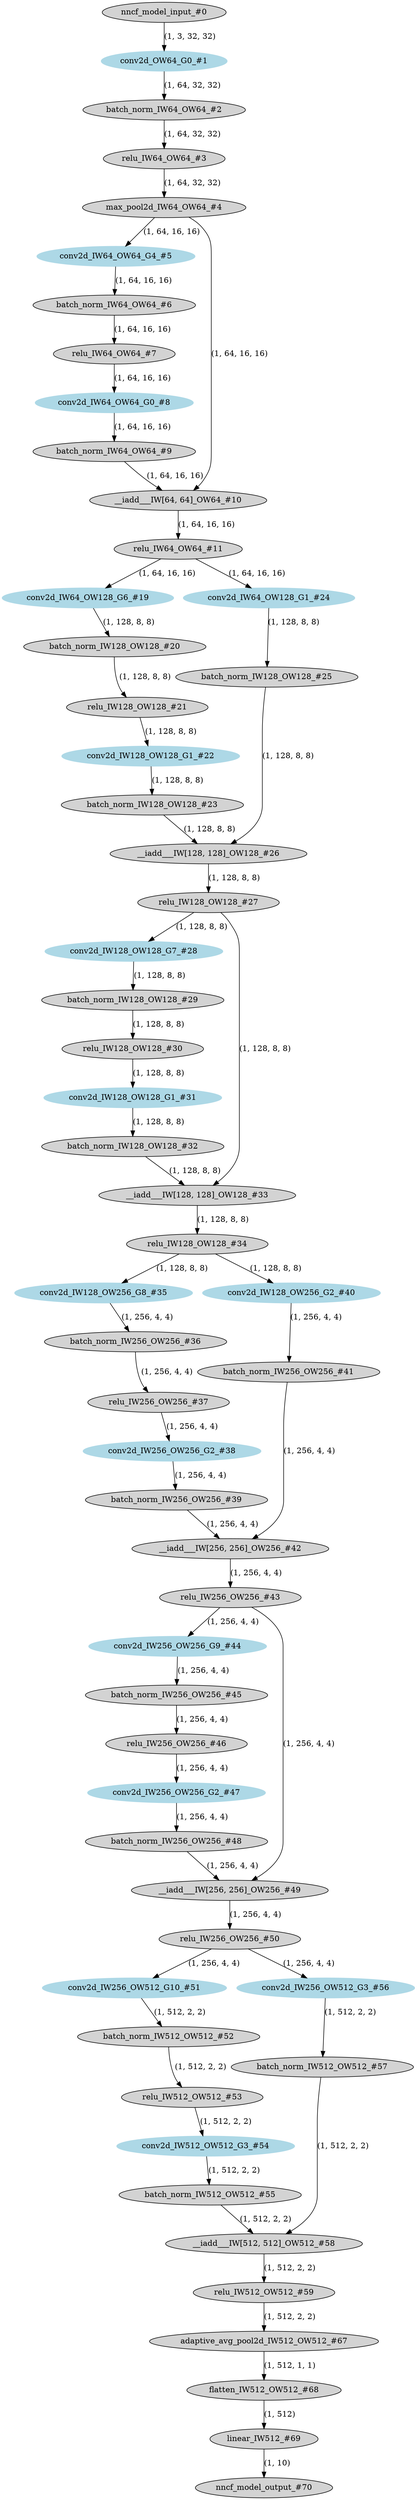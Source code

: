 strict digraph  {
"0 /nncf_model_input_0" [id=0, label="nncf_model_input_#0", style=filled, type=nncf_model_input];
"1 ResNet/NNCFConv2d[conv1]/conv2d_0" [color=lightblue, id=1, label="conv2d_OW64_G0_#1", style=filled, type=conv2d];
"2 ResNet/NNCFBatchNorm[bn1]/batch_norm_0" [id=2, label="batch_norm_IW64_OW64_#2", style=filled, type=batch_norm];
"3 ResNet/relu_0" [id=3, label="relu_IW64_OW64_#3", style=filled, type=relu];
"4 ResNet/MaxPool2d[maxpool]/max_pool2d_0" [id=4, label="max_pool2d_IW64_OW64_#4", style=filled, type=max_pool2d];
"5 ResNet/Sequential[layer1]/BasicBlock[0]/NNCFConv2d[conv1]/conv2d_0" [color=lightblue, id=5, label="conv2d_IW64_OW64_G4_#5", style=filled, type=conv2d];
"6 ResNet/Sequential[layer1]/BasicBlock[0]/NNCFBatchNorm[bn1]/batch_norm_0" [id=6, label="batch_norm_IW64_OW64_#6", style=filled, type=batch_norm];
"7 ResNet/Sequential[layer1]/BasicBlock[0]/relu_0" [id=7, label="relu_IW64_OW64_#7", style=filled, type=relu];
"8 ResNet/Sequential[layer1]/BasicBlock[0]/NNCFConv2d[conv2]/conv2d_0" [color=lightblue, id=8, label="conv2d_IW64_OW64_G0_#8", style=filled, type=conv2d];
"9 ResNet/Sequential[layer1]/BasicBlock[0]/NNCFBatchNorm[bn2]/batch_norm_0" [id=9, label="batch_norm_IW64_OW64_#9", style=filled, type=batch_norm];
"10 ResNet/Sequential[layer1]/BasicBlock[0]/__iadd___0" [id=10, label="__iadd___IW[64, 64]_OW64_#10", style=filled, type=__iadd__];
"11 ResNet/Sequential[layer1]/BasicBlock[0]/relu_1" [id=11, label="relu_IW64_OW64_#11", style=filled, type=relu];
"12 ResNet/Sequential[layer2]/BasicBlock[0]/NNCFConv2d[conv1]/conv2d_0" [color=lightblue, id=12, label="conv2d_IW64_OW128_G6_#19", style=filled, type=conv2d];
"13 ResNet/Sequential[layer2]/BasicBlock[0]/NNCFBatchNorm[bn1]/batch_norm_0" [id=13, label="batch_norm_IW128_OW128_#20", style=filled, type=batch_norm];
"14 ResNet/Sequential[layer2]/BasicBlock[0]/relu_0" [id=14, label="relu_IW128_OW128_#21", style=filled, type=relu];
"15 ResNet/Sequential[layer2]/BasicBlock[0]/NNCFConv2d[conv2]/conv2d_0" [color=lightblue, id=15, label="conv2d_IW128_OW128_G1_#22", style=filled, type=conv2d];
"16 ResNet/Sequential[layer2]/BasicBlock[0]/NNCFBatchNorm[bn2]/batch_norm_0" [id=16, label="batch_norm_IW128_OW128_#23", style=filled, type=batch_norm];
"17 ResNet/Sequential[layer2]/BasicBlock[0]/Sequential[shortcut]/NNCFConv2d[0]/conv2d_0" [color=lightblue, id=17, label="conv2d_IW64_OW128_G1_#24", style=filled, type=conv2d];
"18 ResNet/Sequential[layer2]/BasicBlock[0]/Sequential[shortcut]/NNCFBatchNorm[1]/batch_norm_0" [id=18, label="batch_norm_IW128_OW128_#25", style=filled, type=batch_norm];
"19 ResNet/Sequential[layer2]/BasicBlock[0]/__iadd___0" [id=19, label="__iadd___IW[128, 128]_OW128_#26", style=filled, type=__iadd__];
"20 ResNet/Sequential[layer2]/BasicBlock[0]/relu_1" [id=20, label="relu_IW128_OW128_#27", style=filled, type=relu];
"21 ResNet/Sequential[layer2]/BasicBlock[1]/NNCFConv2d[conv1]/conv2d_0" [color=lightblue, id=21, label="conv2d_IW128_OW128_G7_#28", style=filled, type=conv2d];
"22 ResNet/Sequential[layer2]/BasicBlock[1]/NNCFBatchNorm[bn1]/batch_norm_0" [id=22, label="batch_norm_IW128_OW128_#29", style=filled, type=batch_norm];
"23 ResNet/Sequential[layer2]/BasicBlock[1]/relu_0" [id=23, label="relu_IW128_OW128_#30", style=filled, type=relu];
"24 ResNet/Sequential[layer2]/BasicBlock[1]/NNCFConv2d[conv2]/conv2d_0" [color=lightblue, id=24, label="conv2d_IW128_OW128_G1_#31", style=filled, type=conv2d];
"25 ResNet/Sequential[layer2]/BasicBlock[1]/NNCFBatchNorm[bn2]/batch_norm_0" [id=25, label="batch_norm_IW128_OW128_#32", style=filled, type=batch_norm];
"26 ResNet/Sequential[layer2]/BasicBlock[1]/__iadd___0" [id=26, label="__iadd___IW[128, 128]_OW128_#33", style=filled, type=__iadd__];
"27 ResNet/Sequential[layer2]/BasicBlock[1]/relu_1" [id=27, label="relu_IW128_OW128_#34", style=filled, type=relu];
"28 ResNet/Sequential[layer3]/BasicBlock[0]/NNCFConv2d[conv1]/conv2d_0" [color=lightblue, id=28, label="conv2d_IW128_OW256_G8_#35", style=filled, type=conv2d];
"29 ResNet/Sequential[layer3]/BasicBlock[0]/NNCFBatchNorm[bn1]/batch_norm_0" [id=29, label="batch_norm_IW256_OW256_#36", style=filled, type=batch_norm];
"30 ResNet/Sequential[layer3]/BasicBlock[0]/relu_0" [id=30, label="relu_IW256_OW256_#37", style=filled, type=relu];
"31 ResNet/Sequential[layer3]/BasicBlock[0]/NNCFConv2d[conv2]/conv2d_0" [color=lightblue, id=31, label="conv2d_IW256_OW256_G2_#38", style=filled, type=conv2d];
"32 ResNet/Sequential[layer3]/BasicBlock[0]/NNCFBatchNorm[bn2]/batch_norm_0" [id=32, label="batch_norm_IW256_OW256_#39", style=filled, type=batch_norm];
"33 ResNet/Sequential[layer3]/BasicBlock[0]/Sequential[shortcut]/NNCFConv2d[0]/conv2d_0" [color=lightblue, id=33, label="conv2d_IW128_OW256_G2_#40", style=filled, type=conv2d];
"34 ResNet/Sequential[layer3]/BasicBlock[0]/Sequential[shortcut]/NNCFBatchNorm[1]/batch_norm_0" [id=34, label="batch_norm_IW256_OW256_#41", style=filled, type=batch_norm];
"35 ResNet/Sequential[layer3]/BasicBlock[0]/__iadd___0" [id=35, label="__iadd___IW[256, 256]_OW256_#42", style=filled, type=__iadd__];
"36 ResNet/Sequential[layer3]/BasicBlock[0]/relu_1" [id=36, label="relu_IW256_OW256_#43", style=filled, type=relu];
"37 ResNet/Sequential[layer3]/BasicBlock[1]/NNCFConv2d[conv1]/conv2d_0" [color=lightblue, id=37, label="conv2d_IW256_OW256_G9_#44", style=filled, type=conv2d];
"38 ResNet/Sequential[layer3]/BasicBlock[1]/NNCFBatchNorm[bn1]/batch_norm_0" [id=38, label="batch_norm_IW256_OW256_#45", style=filled, type=batch_norm];
"39 ResNet/Sequential[layer3]/BasicBlock[1]/relu_0" [id=39, label="relu_IW256_OW256_#46", style=filled, type=relu];
"40 ResNet/Sequential[layer3]/BasicBlock[1]/NNCFConv2d[conv2]/conv2d_0" [color=lightblue, id=40, label="conv2d_IW256_OW256_G2_#47", style=filled, type=conv2d];
"41 ResNet/Sequential[layer3]/BasicBlock[1]/NNCFBatchNorm[bn2]/batch_norm_0" [id=41, label="batch_norm_IW256_OW256_#48", style=filled, type=batch_norm];
"42 ResNet/Sequential[layer3]/BasicBlock[1]/__iadd___0" [id=42, label="__iadd___IW[256, 256]_OW256_#49", style=filled, type=__iadd__];
"43 ResNet/Sequential[layer3]/BasicBlock[1]/relu_1" [id=43, label="relu_IW256_OW256_#50", style=filled, type=relu];
"44 ResNet/Sequential[layer4]/BasicBlock[0]/NNCFConv2d[conv1]/conv2d_0" [color=lightblue, id=44, label="conv2d_IW256_OW512_G10_#51", style=filled, type=conv2d];
"45 ResNet/Sequential[layer4]/BasicBlock[0]/NNCFBatchNorm[bn1]/batch_norm_0" [id=45, label="batch_norm_IW512_OW512_#52", style=filled, type=batch_norm];
"46 ResNet/Sequential[layer4]/BasicBlock[0]/relu_0" [id=46, label="relu_IW512_OW512_#53", style=filled, type=relu];
"47 ResNet/Sequential[layer4]/BasicBlock[0]/NNCFConv2d[conv2]/conv2d_0" [color=lightblue, id=47, label="conv2d_IW512_OW512_G3_#54", style=filled, type=conv2d];
"48 ResNet/Sequential[layer4]/BasicBlock[0]/NNCFBatchNorm[bn2]/batch_norm_0" [id=48, label="batch_norm_IW512_OW512_#55", style=filled, type=batch_norm];
"49 ResNet/Sequential[layer4]/BasicBlock[0]/Sequential[shortcut]/NNCFConv2d[0]/conv2d_0" [color=lightblue, id=49, label="conv2d_IW256_OW512_G3_#56", style=filled, type=conv2d];
"50 ResNet/Sequential[layer4]/BasicBlock[0]/Sequential[shortcut]/NNCFBatchNorm[1]/batch_norm_0" [id=50, label="batch_norm_IW512_OW512_#57", style=filled, type=batch_norm];
"51 ResNet/Sequential[layer4]/BasicBlock[0]/__iadd___0" [id=51, label="__iadd___IW[512, 512]_OW512_#58", style=filled, type=__iadd__];
"52 ResNet/Sequential[layer4]/BasicBlock[0]/relu_1" [id=52, label="relu_IW512_OW512_#59", style=filled, type=relu];
"53 ResNet/AdaptiveAvgPool2d[avgpool]/adaptive_avg_pool2d_0" [id=53, label="adaptive_avg_pool2d_IW512_OW512_#67", style=filled, type=adaptive_avg_pool2d];
"54 ResNet/flatten_0" [id=54, label="flatten_IW512_OW512_#68", style=filled, type=flatten];
"55 ResNet/NNCFLinear[linear]/linear_0" [id=55, label="linear_IW512_#69", style=filled, type=linear];
"56 /nncf_model_output_0" [id=56, label="nncf_model_output_#70", style=filled, type=nncf_model_output];
"0 /nncf_model_input_0" -> "1 ResNet/NNCFConv2d[conv1]/conv2d_0"  [label="(1, 3, 32, 32)", style=solid];
"1 ResNet/NNCFConv2d[conv1]/conv2d_0" -> "2 ResNet/NNCFBatchNorm[bn1]/batch_norm_0"  [label="(1, 64, 32, 32)", style=solid];
"2 ResNet/NNCFBatchNorm[bn1]/batch_norm_0" -> "3 ResNet/relu_0"  [label="(1, 64, 32, 32)", style=solid];
"3 ResNet/relu_0" -> "4 ResNet/MaxPool2d[maxpool]/max_pool2d_0"  [label="(1, 64, 32, 32)", style=solid];
"4 ResNet/MaxPool2d[maxpool]/max_pool2d_0" -> "5 ResNet/Sequential[layer1]/BasicBlock[0]/NNCFConv2d[conv1]/conv2d_0"  [label="(1, 64, 16, 16)", style=solid];
"5 ResNet/Sequential[layer1]/BasicBlock[0]/NNCFConv2d[conv1]/conv2d_0" -> "6 ResNet/Sequential[layer1]/BasicBlock[0]/NNCFBatchNorm[bn1]/batch_norm_0"  [label="(1, 64, 16, 16)", style=solid];
"6 ResNet/Sequential[layer1]/BasicBlock[0]/NNCFBatchNorm[bn1]/batch_norm_0" -> "7 ResNet/Sequential[layer1]/BasicBlock[0]/relu_0"  [label="(1, 64, 16, 16)", style=solid];
"7 ResNet/Sequential[layer1]/BasicBlock[0]/relu_0" -> "8 ResNet/Sequential[layer1]/BasicBlock[0]/NNCFConv2d[conv2]/conv2d_0"  [label="(1, 64, 16, 16)", style=solid];
"8 ResNet/Sequential[layer1]/BasicBlock[0]/NNCFConv2d[conv2]/conv2d_0" -> "9 ResNet/Sequential[layer1]/BasicBlock[0]/NNCFBatchNorm[bn2]/batch_norm_0"  [label="(1, 64, 16, 16)", style=solid];
"4 ResNet/MaxPool2d[maxpool]/max_pool2d_0" -> "10 ResNet/Sequential[layer1]/BasicBlock[0]/__iadd___0"  [label="(1, 64, 16, 16)", style=solid];
"9 ResNet/Sequential[layer1]/BasicBlock[0]/NNCFBatchNorm[bn2]/batch_norm_0" -> "10 ResNet/Sequential[layer1]/BasicBlock[0]/__iadd___0"  [label="(1, 64, 16, 16)", style=solid];
"10 ResNet/Sequential[layer1]/BasicBlock[0]/__iadd___0" -> "11 ResNet/Sequential[layer1]/BasicBlock[0]/relu_1"  [label="(1, 64, 16, 16)", style=solid];
"11 ResNet/Sequential[layer1]/BasicBlock[0]/relu_1" -> "12 ResNet/Sequential[layer2]/BasicBlock[0]/NNCFConv2d[conv1]/conv2d_0"  [label="(1, 64, 16, 16)", style=solid];
"11 ResNet/Sequential[layer1]/BasicBlock[0]/relu_1" -> "17 ResNet/Sequential[layer2]/BasicBlock[0]/Sequential[shortcut]/NNCFConv2d[0]/conv2d_0"  [label="(1, 64, 16, 16)", style=solid];
"12 ResNet/Sequential[layer2]/BasicBlock[0]/NNCFConv2d[conv1]/conv2d_0" -> "13 ResNet/Sequential[layer2]/BasicBlock[0]/NNCFBatchNorm[bn1]/batch_norm_0"  [label="(1, 128, 8, 8)", style=solid];
"13 ResNet/Sequential[layer2]/BasicBlock[0]/NNCFBatchNorm[bn1]/batch_norm_0" -> "14 ResNet/Sequential[layer2]/BasicBlock[0]/relu_0"  [label="(1, 128, 8, 8)", style=solid];
"14 ResNet/Sequential[layer2]/BasicBlock[0]/relu_0" -> "15 ResNet/Sequential[layer2]/BasicBlock[0]/NNCFConv2d[conv2]/conv2d_0"  [label="(1, 128, 8, 8)", style=solid];
"15 ResNet/Sequential[layer2]/BasicBlock[0]/NNCFConv2d[conv2]/conv2d_0" -> "16 ResNet/Sequential[layer2]/BasicBlock[0]/NNCFBatchNorm[bn2]/batch_norm_0"  [label="(1, 128, 8, 8)", style=solid];
"16 ResNet/Sequential[layer2]/BasicBlock[0]/NNCFBatchNorm[bn2]/batch_norm_0" -> "19 ResNet/Sequential[layer2]/BasicBlock[0]/__iadd___0"  [label="(1, 128, 8, 8)", style=solid];
"17 ResNet/Sequential[layer2]/BasicBlock[0]/Sequential[shortcut]/NNCFConv2d[0]/conv2d_0" -> "18 ResNet/Sequential[layer2]/BasicBlock[0]/Sequential[shortcut]/NNCFBatchNorm[1]/batch_norm_0"  [label="(1, 128, 8, 8)", style=solid];
"18 ResNet/Sequential[layer2]/BasicBlock[0]/Sequential[shortcut]/NNCFBatchNorm[1]/batch_norm_0" -> "19 ResNet/Sequential[layer2]/BasicBlock[0]/__iadd___0"  [label="(1, 128, 8, 8)", style=solid];
"19 ResNet/Sequential[layer2]/BasicBlock[0]/__iadd___0" -> "20 ResNet/Sequential[layer2]/BasicBlock[0]/relu_1"  [label="(1, 128, 8, 8)", style=solid];
"20 ResNet/Sequential[layer2]/BasicBlock[0]/relu_1" -> "21 ResNet/Sequential[layer2]/BasicBlock[1]/NNCFConv2d[conv1]/conv2d_0"  [label="(1, 128, 8, 8)", style=solid];
"20 ResNet/Sequential[layer2]/BasicBlock[0]/relu_1" -> "26 ResNet/Sequential[layer2]/BasicBlock[1]/__iadd___0"  [label="(1, 128, 8, 8)", style=solid];
"21 ResNet/Sequential[layer2]/BasicBlock[1]/NNCFConv2d[conv1]/conv2d_0" -> "22 ResNet/Sequential[layer2]/BasicBlock[1]/NNCFBatchNorm[bn1]/batch_norm_0"  [label="(1, 128, 8, 8)", style=solid];
"22 ResNet/Sequential[layer2]/BasicBlock[1]/NNCFBatchNorm[bn1]/batch_norm_0" -> "23 ResNet/Sequential[layer2]/BasicBlock[1]/relu_0"  [label="(1, 128, 8, 8)", style=solid];
"23 ResNet/Sequential[layer2]/BasicBlock[1]/relu_0" -> "24 ResNet/Sequential[layer2]/BasicBlock[1]/NNCFConv2d[conv2]/conv2d_0"  [label="(1, 128, 8, 8)", style=solid];
"24 ResNet/Sequential[layer2]/BasicBlock[1]/NNCFConv2d[conv2]/conv2d_0" -> "25 ResNet/Sequential[layer2]/BasicBlock[1]/NNCFBatchNorm[bn2]/batch_norm_0"  [label="(1, 128, 8, 8)", style=solid];
"25 ResNet/Sequential[layer2]/BasicBlock[1]/NNCFBatchNorm[bn2]/batch_norm_0" -> "26 ResNet/Sequential[layer2]/BasicBlock[1]/__iadd___0"  [label="(1, 128, 8, 8)", style=solid];
"26 ResNet/Sequential[layer2]/BasicBlock[1]/__iadd___0" -> "27 ResNet/Sequential[layer2]/BasicBlock[1]/relu_1"  [label="(1, 128, 8, 8)", style=solid];
"27 ResNet/Sequential[layer2]/BasicBlock[1]/relu_1" -> "28 ResNet/Sequential[layer3]/BasicBlock[0]/NNCFConv2d[conv1]/conv2d_0"  [label="(1, 128, 8, 8)", style=solid];
"27 ResNet/Sequential[layer2]/BasicBlock[1]/relu_1" -> "33 ResNet/Sequential[layer3]/BasicBlock[0]/Sequential[shortcut]/NNCFConv2d[0]/conv2d_0"  [label="(1, 128, 8, 8)", style=solid];
"28 ResNet/Sequential[layer3]/BasicBlock[0]/NNCFConv2d[conv1]/conv2d_0" -> "29 ResNet/Sequential[layer3]/BasicBlock[0]/NNCFBatchNorm[bn1]/batch_norm_0"  [label="(1, 256, 4, 4)", style=solid];
"29 ResNet/Sequential[layer3]/BasicBlock[0]/NNCFBatchNorm[bn1]/batch_norm_0" -> "30 ResNet/Sequential[layer3]/BasicBlock[0]/relu_0"  [label="(1, 256, 4, 4)", style=solid];
"30 ResNet/Sequential[layer3]/BasicBlock[0]/relu_0" -> "31 ResNet/Sequential[layer3]/BasicBlock[0]/NNCFConv2d[conv2]/conv2d_0"  [label="(1, 256, 4, 4)", style=solid];
"31 ResNet/Sequential[layer3]/BasicBlock[0]/NNCFConv2d[conv2]/conv2d_0" -> "32 ResNet/Sequential[layer3]/BasicBlock[0]/NNCFBatchNorm[bn2]/batch_norm_0"  [label="(1, 256, 4, 4)", style=solid];
"32 ResNet/Sequential[layer3]/BasicBlock[0]/NNCFBatchNorm[bn2]/batch_norm_0" -> "35 ResNet/Sequential[layer3]/BasicBlock[0]/__iadd___0"  [label="(1, 256, 4, 4)", style=solid];
"33 ResNet/Sequential[layer3]/BasicBlock[0]/Sequential[shortcut]/NNCFConv2d[0]/conv2d_0" -> "34 ResNet/Sequential[layer3]/BasicBlock[0]/Sequential[shortcut]/NNCFBatchNorm[1]/batch_norm_0"  [label="(1, 256, 4, 4)", style=solid];
"34 ResNet/Sequential[layer3]/BasicBlock[0]/Sequential[shortcut]/NNCFBatchNorm[1]/batch_norm_0" -> "35 ResNet/Sequential[layer3]/BasicBlock[0]/__iadd___0"  [label="(1, 256, 4, 4)", style=solid];
"35 ResNet/Sequential[layer3]/BasicBlock[0]/__iadd___0" -> "36 ResNet/Sequential[layer3]/BasicBlock[0]/relu_1"  [label="(1, 256, 4, 4)", style=solid];
"36 ResNet/Sequential[layer3]/BasicBlock[0]/relu_1" -> "37 ResNet/Sequential[layer3]/BasicBlock[1]/NNCFConv2d[conv1]/conv2d_0"  [label="(1, 256, 4, 4)", style=solid];
"36 ResNet/Sequential[layer3]/BasicBlock[0]/relu_1" -> "42 ResNet/Sequential[layer3]/BasicBlock[1]/__iadd___0"  [label="(1, 256, 4, 4)", style=solid];
"37 ResNet/Sequential[layer3]/BasicBlock[1]/NNCFConv2d[conv1]/conv2d_0" -> "38 ResNet/Sequential[layer3]/BasicBlock[1]/NNCFBatchNorm[bn1]/batch_norm_0"  [label="(1, 256, 4, 4)", style=solid];
"38 ResNet/Sequential[layer3]/BasicBlock[1]/NNCFBatchNorm[bn1]/batch_norm_0" -> "39 ResNet/Sequential[layer3]/BasicBlock[1]/relu_0"  [label="(1, 256, 4, 4)", style=solid];
"39 ResNet/Sequential[layer3]/BasicBlock[1]/relu_0" -> "40 ResNet/Sequential[layer3]/BasicBlock[1]/NNCFConv2d[conv2]/conv2d_0"  [label="(1, 256, 4, 4)", style=solid];
"40 ResNet/Sequential[layer3]/BasicBlock[1]/NNCFConv2d[conv2]/conv2d_0" -> "41 ResNet/Sequential[layer3]/BasicBlock[1]/NNCFBatchNorm[bn2]/batch_norm_0"  [label="(1, 256, 4, 4)", style=solid];
"41 ResNet/Sequential[layer3]/BasicBlock[1]/NNCFBatchNorm[bn2]/batch_norm_0" -> "42 ResNet/Sequential[layer3]/BasicBlock[1]/__iadd___0"  [label="(1, 256, 4, 4)", style=solid];
"42 ResNet/Sequential[layer3]/BasicBlock[1]/__iadd___0" -> "43 ResNet/Sequential[layer3]/BasicBlock[1]/relu_1"  [label="(1, 256, 4, 4)", style=solid];
"43 ResNet/Sequential[layer3]/BasicBlock[1]/relu_1" -> "44 ResNet/Sequential[layer4]/BasicBlock[0]/NNCFConv2d[conv1]/conv2d_0"  [label="(1, 256, 4, 4)", style=solid];
"43 ResNet/Sequential[layer3]/BasicBlock[1]/relu_1" -> "49 ResNet/Sequential[layer4]/BasicBlock[0]/Sequential[shortcut]/NNCFConv2d[0]/conv2d_0"  [label="(1, 256, 4, 4)", style=solid];
"44 ResNet/Sequential[layer4]/BasicBlock[0]/NNCFConv2d[conv1]/conv2d_0" -> "45 ResNet/Sequential[layer4]/BasicBlock[0]/NNCFBatchNorm[bn1]/batch_norm_0"  [label="(1, 512, 2, 2)", style=solid];
"45 ResNet/Sequential[layer4]/BasicBlock[0]/NNCFBatchNorm[bn1]/batch_norm_0" -> "46 ResNet/Sequential[layer4]/BasicBlock[0]/relu_0"  [label="(1, 512, 2, 2)", style=solid];
"46 ResNet/Sequential[layer4]/BasicBlock[0]/relu_0" -> "47 ResNet/Sequential[layer4]/BasicBlock[0]/NNCFConv2d[conv2]/conv2d_0"  [label="(1, 512, 2, 2)", style=solid];
"47 ResNet/Sequential[layer4]/BasicBlock[0]/NNCFConv2d[conv2]/conv2d_0" -> "48 ResNet/Sequential[layer4]/BasicBlock[0]/NNCFBatchNorm[bn2]/batch_norm_0"  [label="(1, 512, 2, 2)", style=solid];
"48 ResNet/Sequential[layer4]/BasicBlock[0]/NNCFBatchNorm[bn2]/batch_norm_0" -> "51 ResNet/Sequential[layer4]/BasicBlock[0]/__iadd___0"  [label="(1, 512, 2, 2)", style=solid];
"49 ResNet/Sequential[layer4]/BasicBlock[0]/Sequential[shortcut]/NNCFConv2d[0]/conv2d_0" -> "50 ResNet/Sequential[layer4]/BasicBlock[0]/Sequential[shortcut]/NNCFBatchNorm[1]/batch_norm_0"  [label="(1, 512, 2, 2)", style=solid];
"50 ResNet/Sequential[layer4]/BasicBlock[0]/Sequential[shortcut]/NNCFBatchNorm[1]/batch_norm_0" -> "51 ResNet/Sequential[layer4]/BasicBlock[0]/__iadd___0"  [label="(1, 512, 2, 2)", style=solid];
"51 ResNet/Sequential[layer4]/BasicBlock[0]/__iadd___0" -> "52 ResNet/Sequential[layer4]/BasicBlock[0]/relu_1"  [label="(1, 512, 2, 2)", style=solid];
"52 ResNet/Sequential[layer4]/BasicBlock[0]/relu_1" -> "53 ResNet/AdaptiveAvgPool2d[avgpool]/adaptive_avg_pool2d_0"  [label="(1, 512, 2, 2)", style=solid];
"53 ResNet/AdaptiveAvgPool2d[avgpool]/adaptive_avg_pool2d_0" -> "54 ResNet/flatten_0"  [label="(1, 512, 1, 1)", style=solid];
"54 ResNet/flatten_0" -> "55 ResNet/NNCFLinear[linear]/linear_0"  [label="(1, 512)", style=solid];
"55 ResNet/NNCFLinear[linear]/linear_0" -> "56 /nncf_model_output_0"  [label="(1, 10)", style=solid];
}
